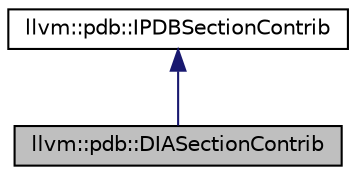 digraph "llvm::pdb::DIASectionContrib"
{
 // LATEX_PDF_SIZE
  bgcolor="transparent";
  edge [fontname="Helvetica",fontsize="10",labelfontname="Helvetica",labelfontsize="10"];
  node [fontname="Helvetica",fontsize="10",shape=record];
  Node1 [label="llvm::pdb::DIASectionContrib",height=0.2,width=0.4,color="black", fillcolor="grey75", style="filled", fontcolor="black",tooltip=" "];
  Node2 -> Node1 [dir="back",color="midnightblue",fontsize="10",style="solid",fontname="Helvetica"];
  Node2 [label="llvm::pdb::IPDBSectionContrib",height=0.2,width=0.4,color="black",URL="$classllvm_1_1pdb_1_1IPDBSectionContrib.html",tooltip="IPDBSectionContrib defines an interface used to represent section contributions whose information are..."];
}
